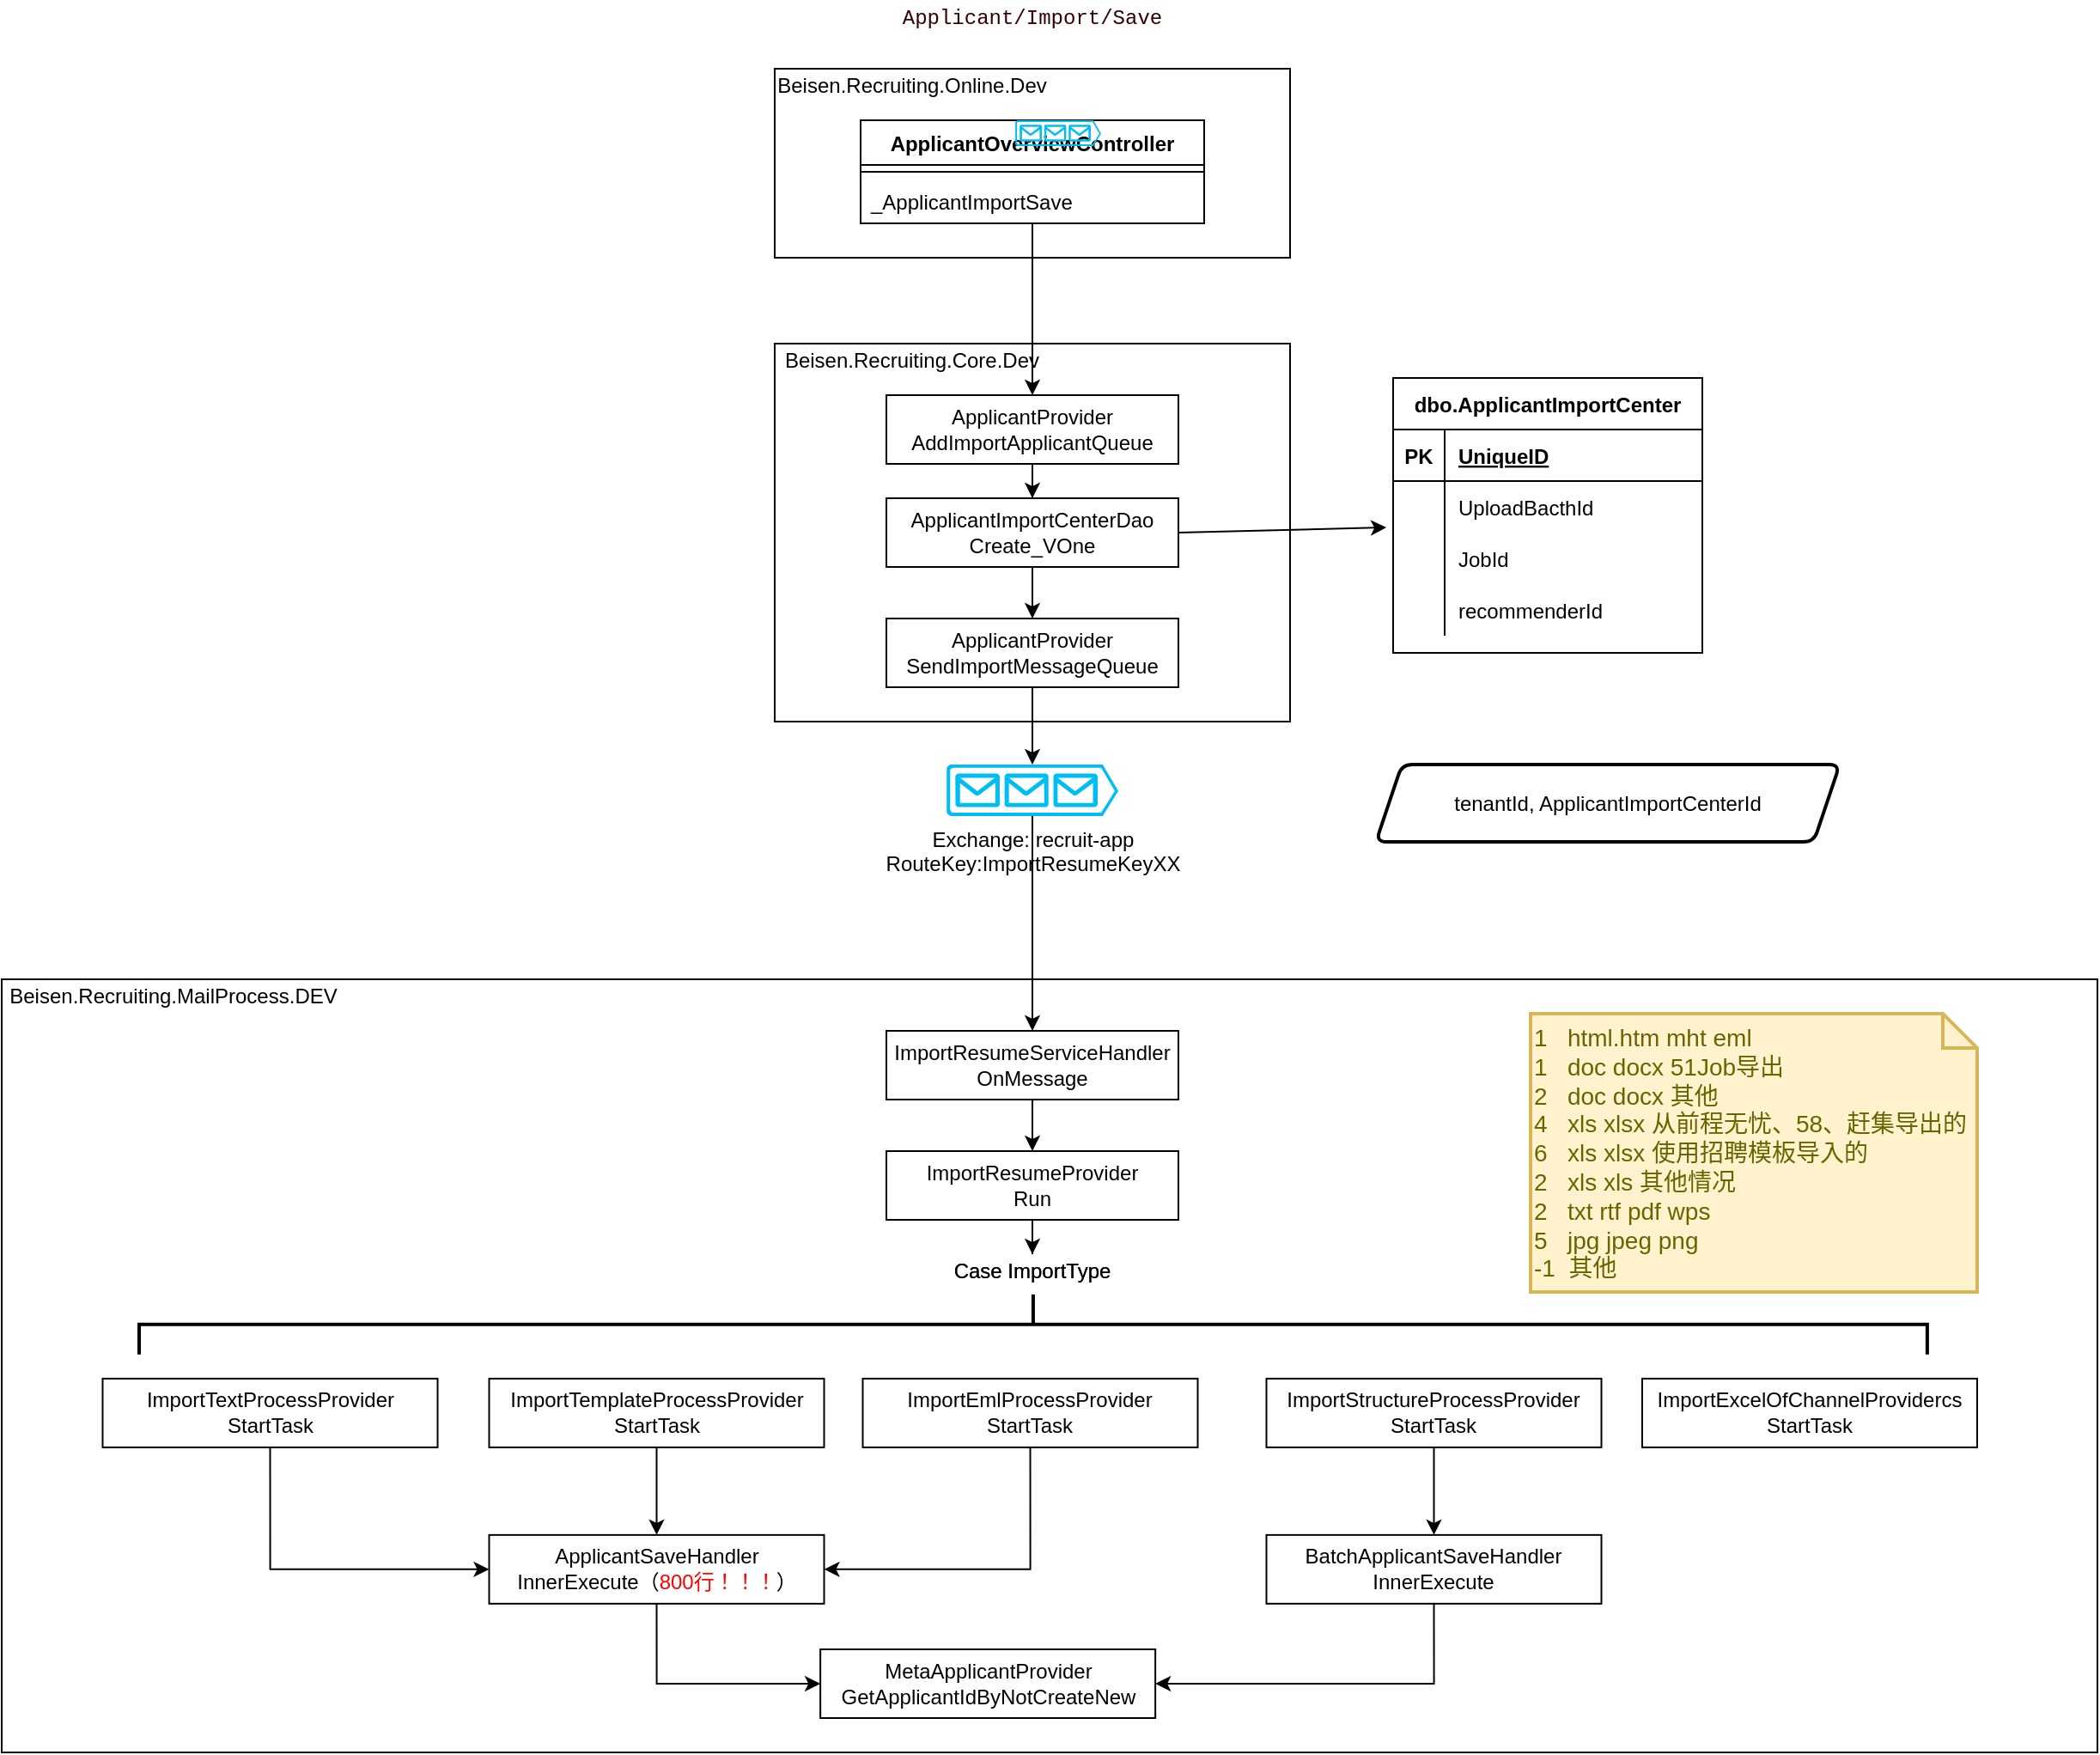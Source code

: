 <mxfile version="13.8.3" type="github">
  <diagram id="_ValzFpsYl9TqzMumvmc" name="Page-1">
    <mxGraphModel dx="1422" dy="905" grid="1" gridSize="10" guides="1" tooltips="1" connect="1" arrows="1" fold="1" page="1" pageScale="1" pageWidth="1654" pageHeight="2336" math="0" shadow="0">
      <root>
        <mxCell id="0" />
        <mxCell id="1" parent="0" />
        <mxCell id="D4nSaXJI1rCoRDz8rY5--24" value="dbo.ApplicantImportCenter" style="shape=table;startSize=30;container=1;collapsible=1;childLayout=tableLayout;fixedRows=1;rowLines=0;fontStyle=1;align=center;resizeLast=1;" vertex="1" parent="1">
          <mxGeometry x="920" y="260" width="180" height="160" as="geometry" />
        </mxCell>
        <mxCell id="D4nSaXJI1rCoRDz8rY5--25" value="" style="shape=partialRectangle;collapsible=0;dropTarget=0;pointerEvents=0;fillColor=none;top=0;left=0;bottom=1;right=0;points=[[0,0.5],[1,0.5]];portConstraint=eastwest;" vertex="1" parent="D4nSaXJI1rCoRDz8rY5--24">
          <mxGeometry y="30" width="180" height="30" as="geometry" />
        </mxCell>
        <mxCell id="D4nSaXJI1rCoRDz8rY5--26" value="PK" style="shape=partialRectangle;connectable=0;fillColor=none;top=0;left=0;bottom=0;right=0;fontStyle=1;overflow=hidden;" vertex="1" parent="D4nSaXJI1rCoRDz8rY5--25">
          <mxGeometry width="30" height="30" as="geometry" />
        </mxCell>
        <mxCell id="D4nSaXJI1rCoRDz8rY5--27" value="UniqueID" style="shape=partialRectangle;connectable=0;fillColor=none;top=0;left=0;bottom=0;right=0;align=left;spacingLeft=6;fontStyle=5;overflow=hidden;" vertex="1" parent="D4nSaXJI1rCoRDz8rY5--25">
          <mxGeometry x="30" width="150" height="30" as="geometry" />
        </mxCell>
        <mxCell id="D4nSaXJI1rCoRDz8rY5--34" value="" style="shape=partialRectangle;collapsible=0;dropTarget=0;pointerEvents=0;fillColor=none;top=0;left=0;bottom=0;right=0;points=[[0,0.5],[1,0.5]];portConstraint=eastwest;" vertex="1" parent="D4nSaXJI1rCoRDz8rY5--24">
          <mxGeometry y="60" width="180" height="30" as="geometry" />
        </mxCell>
        <mxCell id="D4nSaXJI1rCoRDz8rY5--35" value="" style="shape=partialRectangle;connectable=0;fillColor=none;top=0;left=0;bottom=0;right=0;editable=1;overflow=hidden;" vertex="1" parent="D4nSaXJI1rCoRDz8rY5--34">
          <mxGeometry width="30" height="30" as="geometry" />
        </mxCell>
        <mxCell id="D4nSaXJI1rCoRDz8rY5--36" value="UploadBacthId" style="shape=partialRectangle;connectable=0;fillColor=none;top=0;left=0;bottom=0;right=0;align=left;spacingLeft=6;overflow=hidden;" vertex="1" parent="D4nSaXJI1rCoRDz8rY5--34">
          <mxGeometry x="30" width="150" height="30" as="geometry" />
        </mxCell>
        <mxCell id="D4nSaXJI1rCoRDz8rY5--28" value="" style="shape=partialRectangle;collapsible=0;dropTarget=0;pointerEvents=0;fillColor=none;top=0;left=0;bottom=0;right=0;points=[[0,0.5],[1,0.5]];portConstraint=eastwest;" vertex="1" parent="D4nSaXJI1rCoRDz8rY5--24">
          <mxGeometry y="90" width="180" height="30" as="geometry" />
        </mxCell>
        <mxCell id="D4nSaXJI1rCoRDz8rY5--29" value="" style="shape=partialRectangle;connectable=0;fillColor=none;top=0;left=0;bottom=0;right=0;editable=1;overflow=hidden;" vertex="1" parent="D4nSaXJI1rCoRDz8rY5--28">
          <mxGeometry width="30" height="30" as="geometry" />
        </mxCell>
        <mxCell id="D4nSaXJI1rCoRDz8rY5--30" value="JobId" style="shape=partialRectangle;connectable=0;fillColor=none;top=0;left=0;bottom=0;right=0;align=left;spacingLeft=6;overflow=hidden;" vertex="1" parent="D4nSaXJI1rCoRDz8rY5--28">
          <mxGeometry x="30" width="150" height="30" as="geometry" />
        </mxCell>
        <mxCell id="D4nSaXJI1rCoRDz8rY5--31" value="" style="shape=partialRectangle;collapsible=0;dropTarget=0;pointerEvents=0;fillColor=none;top=0;left=0;bottom=0;right=0;points=[[0,0.5],[1,0.5]];portConstraint=eastwest;" vertex="1" parent="D4nSaXJI1rCoRDz8rY5--24">
          <mxGeometry y="120" width="180" height="30" as="geometry" />
        </mxCell>
        <mxCell id="D4nSaXJI1rCoRDz8rY5--32" value="" style="shape=partialRectangle;connectable=0;fillColor=none;top=0;left=0;bottom=0;right=0;editable=1;overflow=hidden;" vertex="1" parent="D4nSaXJI1rCoRDz8rY5--31">
          <mxGeometry width="30" height="30" as="geometry" />
        </mxCell>
        <mxCell id="D4nSaXJI1rCoRDz8rY5--33" value="recommenderId" style="shape=partialRectangle;connectable=0;fillColor=none;top=0;left=0;bottom=0;right=0;align=left;spacingLeft=6;overflow=hidden;" vertex="1" parent="D4nSaXJI1rCoRDz8rY5--31">
          <mxGeometry x="30" width="150" height="30" as="geometry" />
        </mxCell>
        <mxCell id="D4nSaXJI1rCoRDz8rY5--37" value="" style="rounded=0;whiteSpace=wrap;html=1;" vertex="1" parent="1">
          <mxGeometry x="560" y="80" width="300" height="110" as="geometry" />
        </mxCell>
        <mxCell id="D4nSaXJI1rCoRDz8rY5--38" value="&lt;span style=&quot;font-family: &amp;#34;consolas&amp;#34; , &amp;#34;lucida console&amp;#34; , &amp;#34;courier new&amp;#34; , monospace ; text-align: left&quot;&gt;&lt;font color=&quot;#330000&quot;&gt;Applicant/Import/Save&lt;/font&gt;&lt;/span&gt;" style="text;html=1;strokeColor=none;fillColor=none;align=center;verticalAlign=middle;whiteSpace=wrap;rounded=0;" vertex="1" parent="1">
          <mxGeometry x="630" y="40" width="160" height="20" as="geometry" />
        </mxCell>
        <mxCell id="D4nSaXJI1rCoRDz8rY5--39" value="Beisen.Recruiting.Online.Dev" style="text;html=1;strokeColor=none;fillColor=none;align=center;verticalAlign=middle;whiteSpace=wrap;rounded=0;" vertex="1" parent="1">
          <mxGeometry x="560" y="80" width="160" height="20" as="geometry" />
        </mxCell>
        <mxCell id="D4nSaXJI1rCoRDz8rY5--40" value="ApplicantOverviewController" style="swimlane;fontStyle=1;align=center;verticalAlign=top;childLayout=stackLayout;horizontal=1;startSize=26;horizontalStack=0;resizeParent=1;resizeParentMax=0;resizeLast=0;collapsible=1;marginBottom=0;" vertex="1" parent="1">
          <mxGeometry x="610" y="110" width="200" height="60" as="geometry" />
        </mxCell>
        <mxCell id="D4nSaXJI1rCoRDz8rY5--42" value="" style="line;strokeWidth=1;fillColor=none;align=left;verticalAlign=middle;spacingTop=-1;spacingLeft=3;spacingRight=3;rotatable=0;labelPosition=right;points=[];portConstraint=eastwest;" vertex="1" parent="D4nSaXJI1rCoRDz8rY5--40">
          <mxGeometry y="26" width="200" height="8" as="geometry" />
        </mxCell>
        <mxCell id="D4nSaXJI1rCoRDz8rY5--43" value="_ApplicantImportSave" style="text;strokeColor=none;fillColor=none;align=left;verticalAlign=top;spacingLeft=4;spacingRight=4;overflow=hidden;rotatable=0;points=[[0,0.5],[1,0.5]];portConstraint=eastwest;" vertex="1" parent="D4nSaXJI1rCoRDz8rY5--40">
          <mxGeometry y="34" width="200" height="26" as="geometry" />
        </mxCell>
        <mxCell id="D4nSaXJI1rCoRDz8rY5--44" value="" style="rounded=0;whiteSpace=wrap;html=1;" vertex="1" parent="1">
          <mxGeometry x="560" y="240" width="300" height="220" as="geometry" />
        </mxCell>
        <mxCell id="D4nSaXJI1rCoRDz8rY5--45" value="Beisen.Recruiting.Core.Dev" style="text;html=1;strokeColor=none;fillColor=none;align=center;verticalAlign=middle;whiteSpace=wrap;rounded=0;" vertex="1" parent="1">
          <mxGeometry x="560" y="240" width="160" height="20" as="geometry" />
        </mxCell>
        <mxCell id="D4nSaXJI1rCoRDz8rY5--49" style="edgeStyle=orthogonalEdgeStyle;rounded=0;orthogonalLoop=1;jettySize=auto;html=1;exitX=0.5;exitY=1;exitDx=0;exitDy=0;entryX=0.5;entryY=0;entryDx=0;entryDy=0;exitPerimeter=0;" edge="1" parent="1" source="D4nSaXJI1rCoRDz8rY5--43">
          <mxGeometry relative="1" as="geometry">
            <mxPoint x="710" y="270" as="targetPoint" />
          </mxGeometry>
        </mxCell>
        <mxCell id="D4nSaXJI1rCoRDz8rY5--50" value="" style="verticalLabelPosition=bottom;html=1;verticalAlign=top;align=center;strokeColor=none;fillColor=#00BEF2;shape=mxgraph.azure.queue_generic;pointerEvents=1;" vertex="1" parent="1">
          <mxGeometry x="700" y="110" width="50" height="15" as="geometry" />
        </mxCell>
        <mxCell id="D4nSaXJI1rCoRDz8rY5--51" value="Exchange:&amp;nbsp;recruit-app&lt;br&gt;RouteKey:ImportResumeKeyXX" style="verticalLabelPosition=bottom;html=1;verticalAlign=top;align=center;strokeColor=none;fillColor=#00BEF2;shape=mxgraph.azure.queue_generic;pointerEvents=1;" vertex="1" parent="1">
          <mxGeometry x="660" y="485" width="100" height="30" as="geometry" />
        </mxCell>
        <mxCell id="D4nSaXJI1rCoRDz8rY5--54" style="edgeStyle=orthogonalEdgeStyle;rounded=0;orthogonalLoop=1;jettySize=auto;html=1;exitX=0.5;exitY=1;exitDx=0;exitDy=0;" edge="1" parent="1" source="D4nSaXJI1rCoRDz8rY5--52" target="D4nSaXJI1rCoRDz8rY5--53">
          <mxGeometry relative="1" as="geometry" />
        </mxCell>
        <mxCell id="D4nSaXJI1rCoRDz8rY5--52" value="ApplicantProvider&lt;br&gt;AddImportApplicantQueue" style="rounded=0;whiteSpace=wrap;html=1;" vertex="1" parent="1">
          <mxGeometry x="625" y="270" width="170" height="40" as="geometry" />
        </mxCell>
        <mxCell id="D4nSaXJI1rCoRDz8rY5--56" value="" style="edgeStyle=orthogonalEdgeStyle;rounded=0;orthogonalLoop=1;jettySize=auto;html=1;" edge="1" parent="1" source="D4nSaXJI1rCoRDz8rY5--53" target="D4nSaXJI1rCoRDz8rY5--55">
          <mxGeometry relative="1" as="geometry" />
        </mxCell>
        <mxCell id="D4nSaXJI1rCoRDz8rY5--53" value="ApplicantImportCenterDao&lt;br&gt;Create_VOne" style="rounded=0;whiteSpace=wrap;html=1;" vertex="1" parent="1">
          <mxGeometry x="625" y="330" width="170" height="40" as="geometry" />
        </mxCell>
        <mxCell id="D4nSaXJI1rCoRDz8rY5--57" value="" style="edgeStyle=orthogonalEdgeStyle;rounded=0;orthogonalLoop=1;jettySize=auto;html=1;" edge="1" parent="1" source="D4nSaXJI1rCoRDz8rY5--55" target="D4nSaXJI1rCoRDz8rY5--51">
          <mxGeometry relative="1" as="geometry" />
        </mxCell>
        <mxCell id="D4nSaXJI1rCoRDz8rY5--55" value="ApplicantProvider&lt;br&gt;SendImportMessageQueue" style="rounded=0;whiteSpace=wrap;html=1;" vertex="1" parent="1">
          <mxGeometry x="625" y="400" width="170" height="40" as="geometry" />
        </mxCell>
        <mxCell id="D4nSaXJI1rCoRDz8rY5--58" value="" style="endArrow=classic;html=1;entryX=-0.022;entryY=-0.1;entryDx=0;entryDy=0;entryPerimeter=0;exitX=1;exitY=0.5;exitDx=0;exitDy=0;" edge="1" parent="1" source="D4nSaXJI1rCoRDz8rY5--53" target="D4nSaXJI1rCoRDz8rY5--28">
          <mxGeometry width="50" height="50" relative="1" as="geometry">
            <mxPoint x="230" y="310" as="sourcePoint" />
            <mxPoint x="280" y="260" as="targetPoint" />
          </mxGeometry>
        </mxCell>
        <mxCell id="D4nSaXJI1rCoRDz8rY5--59" value="tenantId, ApplicantImportCenterId" style="shape=parallelogram;html=1;strokeWidth=2;perimeter=parallelogramPerimeter;whiteSpace=wrap;rounded=1;arcSize=12;size=0.056;" vertex="1" parent="1">
          <mxGeometry x="910" y="485" width="270" height="45" as="geometry" />
        </mxCell>
        <mxCell id="D4nSaXJI1rCoRDz8rY5--60" value="" style="rounded=0;whiteSpace=wrap;html=1;" vertex="1" parent="1">
          <mxGeometry x="110" y="610" width="1220" height="450" as="geometry" />
        </mxCell>
        <mxCell id="D4nSaXJI1rCoRDz8rY5--61" value="Beisen.Recruiting.MailProcess.DEV" style="text;html=1;strokeColor=none;fillColor=none;align=center;verticalAlign=middle;whiteSpace=wrap;rounded=0;" vertex="1" parent="1">
          <mxGeometry x="110" y="610" width="200" height="20" as="geometry" />
        </mxCell>
        <mxCell id="D4nSaXJI1rCoRDz8rY5--74" value="" style="edgeStyle=orthogonalEdgeStyle;rounded=0;orthogonalLoop=1;jettySize=auto;html=1;" edge="1" parent="1" source="D4nSaXJI1rCoRDz8rY5--63" target="D4nSaXJI1rCoRDz8rY5--73">
          <mxGeometry relative="1" as="geometry" />
        </mxCell>
        <mxCell id="D4nSaXJI1rCoRDz8rY5--63" value="ImportResumeServiceHandler&lt;br&gt;OnMessage" style="rounded=0;whiteSpace=wrap;html=1;" vertex="1" parent="1">
          <mxGeometry x="625" y="640" width="170" height="40" as="geometry" />
        </mxCell>
        <mxCell id="D4nSaXJI1rCoRDz8rY5--94" style="edgeStyle=orthogonalEdgeStyle;rounded=0;orthogonalLoop=1;jettySize=auto;html=1;exitX=0.5;exitY=1;exitDx=0;exitDy=0;entryX=1;entryY=0.5;entryDx=0;entryDy=0;" edge="1" parent="1" source="D4nSaXJI1rCoRDz8rY5--67" target="D4nSaXJI1rCoRDz8rY5--83">
          <mxGeometry relative="1" as="geometry" />
        </mxCell>
        <mxCell id="D4nSaXJI1rCoRDz8rY5--67" value="ImportEmlProcessProvider&lt;br&gt;StartTask" style="rounded=0;whiteSpace=wrap;html=1;" vertex="1" parent="1">
          <mxGeometry x="611.25" y="842.43" width="195" height="40" as="geometry" />
        </mxCell>
        <mxCell id="D4nSaXJI1rCoRDz8rY5--93" style="edgeStyle=orthogonalEdgeStyle;rounded=0;orthogonalLoop=1;jettySize=auto;html=1;exitX=0.5;exitY=1;exitDx=0;exitDy=0;entryX=0.5;entryY=0;entryDx=0;entryDy=0;" edge="1" parent="1" source="D4nSaXJI1rCoRDz8rY5--68" target="D4nSaXJI1rCoRDz8rY5--83">
          <mxGeometry relative="1" as="geometry" />
        </mxCell>
        <mxCell id="D4nSaXJI1rCoRDz8rY5--68" value="ImportTemplateProcessProvider&lt;br&gt;StartTask" style="rounded=0;whiteSpace=wrap;html=1;" vertex="1" parent="1">
          <mxGeometry x="393.75" y="842.43" width="195" height="40" as="geometry" />
        </mxCell>
        <mxCell id="D4nSaXJI1rCoRDz8rY5--92" style="edgeStyle=orthogonalEdgeStyle;rounded=0;orthogonalLoop=1;jettySize=auto;html=1;exitX=0.5;exitY=1;exitDx=0;exitDy=0;entryX=0;entryY=0.5;entryDx=0;entryDy=0;" edge="1" parent="1" source="D4nSaXJI1rCoRDz8rY5--69" target="D4nSaXJI1rCoRDz8rY5--83">
          <mxGeometry relative="1" as="geometry" />
        </mxCell>
        <mxCell id="D4nSaXJI1rCoRDz8rY5--69" value="ImportTextProcessProvider&lt;br&gt;StartTask" style="rounded=0;whiteSpace=wrap;html=1;" vertex="1" parent="1">
          <mxGeometry x="168.75" y="842.43" width="195" height="40" as="geometry" />
        </mxCell>
        <mxCell id="D4nSaXJI1rCoRDz8rY5--91" value="" style="edgeStyle=orthogonalEdgeStyle;rounded=0;orthogonalLoop=1;jettySize=auto;html=1;" edge="1" parent="1" source="D4nSaXJI1rCoRDz8rY5--70" target="D4nSaXJI1rCoRDz8rY5--79">
          <mxGeometry relative="1" as="geometry" />
        </mxCell>
        <mxCell id="D4nSaXJI1rCoRDz8rY5--70" value="ImportStructureProcessProvider&lt;br&gt;StartTask" style="rounded=0;whiteSpace=wrap;html=1;" vertex="1" parent="1">
          <mxGeometry x="846.25" y="842.43" width="195" height="40" as="geometry" />
        </mxCell>
        <mxCell id="D4nSaXJI1rCoRDz8rY5--71" value="ImportExcelOfChannelProvidercs&lt;br&gt;StartTask" style="rounded=0;whiteSpace=wrap;html=1;" vertex="1" parent="1">
          <mxGeometry x="1065" y="842.43" width="195" height="40" as="geometry" />
        </mxCell>
        <mxCell id="D4nSaXJI1rCoRDz8rY5--78" style="edgeStyle=orthogonalEdgeStyle;rounded=0;orthogonalLoop=1;jettySize=auto;html=1;exitX=0.5;exitY=1;exitDx=0;exitDy=0;" edge="1" parent="1" source="D4nSaXJI1rCoRDz8rY5--73" target="D4nSaXJI1rCoRDz8rY5--76">
          <mxGeometry relative="1" as="geometry" />
        </mxCell>
        <mxCell id="D4nSaXJI1rCoRDz8rY5--73" value="ImportResumeProvider&lt;br&gt;Run" style="rounded=0;whiteSpace=wrap;html=1;" vertex="1" parent="1">
          <mxGeometry x="625" y="710" width="170" height="40" as="geometry" />
        </mxCell>
        <mxCell id="D4nSaXJI1rCoRDz8rY5--75" value="" style="strokeWidth=2;html=1;shape=mxgraph.flowchart.annotation_2;align=left;labelPosition=right;pointerEvents=1;rotation=90;" vertex="1" parent="1">
          <mxGeometry x="692.97" y="290.46" width="35" height="1040.93" as="geometry" />
        </mxCell>
        <mxCell id="D4nSaXJI1rCoRDz8rY5--76" value="Case ImportType" style="text;html=1;strokeColor=none;fillColor=none;align=center;verticalAlign=middle;whiteSpace=wrap;rounded=0;" vertex="1" parent="1">
          <mxGeometry x="655" y="770" width="110" height="20" as="geometry" />
        </mxCell>
        <mxCell id="D4nSaXJI1rCoRDz8rY5--96" style="edgeStyle=orthogonalEdgeStyle;rounded=0;orthogonalLoop=1;jettySize=auto;html=1;exitX=0.5;exitY=1;exitDx=0;exitDy=0;entryX=1;entryY=0.5;entryDx=0;entryDy=0;" edge="1" parent="1" source="D4nSaXJI1rCoRDz8rY5--79" target="D4nSaXJI1rCoRDz8rY5--80">
          <mxGeometry relative="1" as="geometry" />
        </mxCell>
        <mxCell id="D4nSaXJI1rCoRDz8rY5--79" value="BatchApplicantSaveHandler&lt;br&gt;InnerExecute" style="rounded=0;whiteSpace=wrap;html=1;" vertex="1" parent="1">
          <mxGeometry x="846.25" y="933.43" width="195" height="40" as="geometry" />
        </mxCell>
        <mxCell id="D4nSaXJI1rCoRDz8rY5--80" value="MetaApplicantProvider&lt;br&gt;GetApplicantIdByNotCreateNew" style="rounded=0;whiteSpace=wrap;html=1;" vertex="1" parent="1">
          <mxGeometry x="586.57" y="1000.0" width="195" height="40" as="geometry" />
        </mxCell>
        <mxCell id="D4nSaXJI1rCoRDz8rY5--95" style="edgeStyle=orthogonalEdgeStyle;rounded=0;orthogonalLoop=1;jettySize=auto;html=1;exitX=0.5;exitY=1;exitDx=0;exitDy=0;entryX=0;entryY=0.5;entryDx=0;entryDy=0;" edge="1" parent="1" source="D4nSaXJI1rCoRDz8rY5--83" target="D4nSaXJI1rCoRDz8rY5--80">
          <mxGeometry relative="1" as="geometry" />
        </mxCell>
        <mxCell id="D4nSaXJI1rCoRDz8rY5--83" value="ApplicantSaveHandler&lt;br&gt;InnerExecute（&lt;font color=&quot;#ff0000&quot;&gt;800行！！！&lt;/font&gt;）" style="rounded=0;whiteSpace=wrap;html=1;" vertex="1" parent="1">
          <mxGeometry x="393.75" y="933.43" width="195" height="40" as="geometry" />
        </mxCell>
        <mxCell id="D4nSaXJI1rCoRDz8rY5--86" value="&lt;div&gt;1&amp;nbsp; &amp;nbsp;html.htm mht eml&lt;/div&gt;&lt;div&gt;1&amp;nbsp; &amp;nbsp;doc docx 51Job导出&lt;/div&gt;&lt;div&gt;2&amp;nbsp; &amp;nbsp;doc docx 其他&lt;/div&gt;&lt;div&gt;4&amp;nbsp; &amp;nbsp;xls xlsx 从前程无忧、58、赶集导出的&lt;/div&gt;&lt;div&gt;6&amp;nbsp; &amp;nbsp;xls xlsx 使用招聘模板导入的&lt;/div&gt;&lt;div&gt;2&amp;nbsp; &amp;nbsp;xls xls 其他情况&lt;/div&gt;&lt;div&gt;2&amp;nbsp; &amp;nbsp;txt rtf pdf wps&lt;/div&gt;&lt;div&gt;5&amp;nbsp; &amp;nbsp;jpg jpeg png&lt;/div&gt;&lt;div&gt;-1&amp;nbsp; 其他&lt;/div&gt;" style="shape=note;strokeWidth=2;fontSize=14;size=20;whiteSpace=wrap;html=1;fillColor=#fff2cc;strokeColor=#d6b656;fontColor=#666600;align=left;" vertex="1" parent="1">
          <mxGeometry x="1000" y="630" width="260" height="162" as="geometry" />
        </mxCell>
        <mxCell id="D4nSaXJI1rCoRDz8rY5--90" style="edgeStyle=orthogonalEdgeStyle;rounded=0;orthogonalLoop=1;jettySize=auto;html=1;exitX=0.5;exitY=1;exitDx=0;exitDy=0;exitPerimeter=0;entryX=0.5;entryY=0;entryDx=0;entryDy=0;" edge="1" parent="1" source="D4nSaXJI1rCoRDz8rY5--51" target="D4nSaXJI1rCoRDz8rY5--63">
          <mxGeometry relative="1" as="geometry" />
        </mxCell>
        <mxCell id="D4nSaXJI1rCoRDz8rY5--97" value="Case ImportType" style="text;html=1;strokeColor=none;fillColor=none;align=center;verticalAlign=middle;whiteSpace=wrap;rounded=0;" vertex="1" parent="1">
          <mxGeometry x="655" y="770" width="110" height="20" as="geometry" />
        </mxCell>
      </root>
    </mxGraphModel>
  </diagram>
</mxfile>
